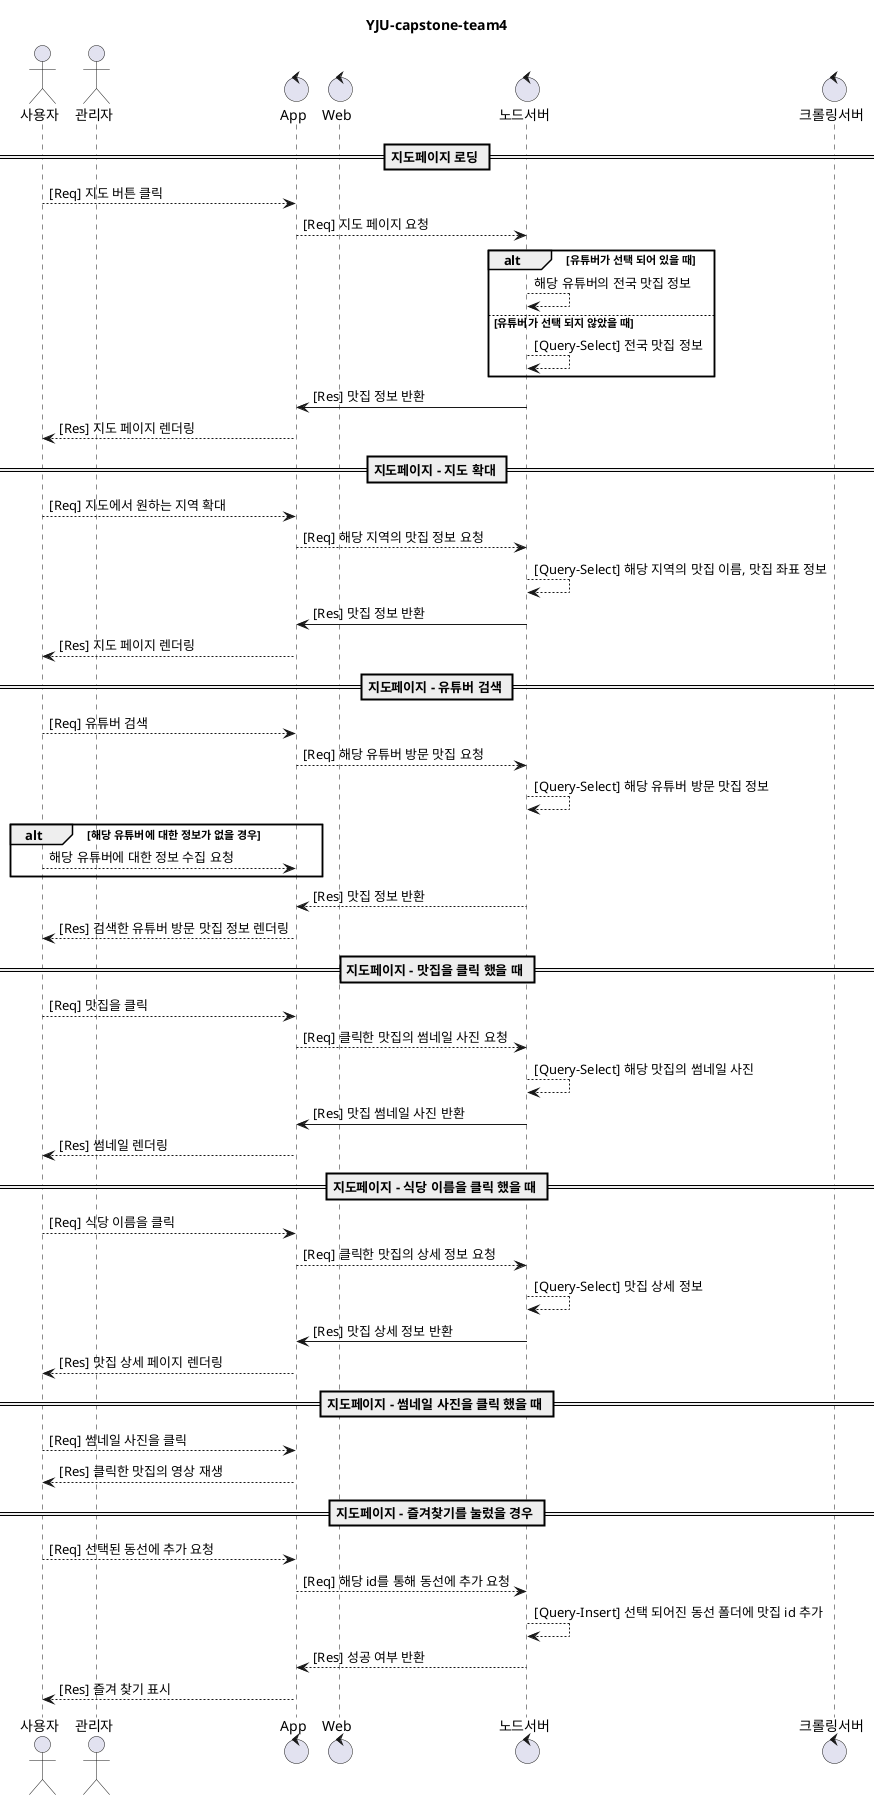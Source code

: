 지도 페이지
@startuml

title YJU-capstone-team4

actor 사용자 as User
actor 관리자 as Admin

control App
control Web
control 노드서버 as Node
control 크롤링서버 as Lamda

== 지도페이지 로딩 ==
User --> App : [Req] 지도 버튼 클릭
App --> Node : [Req] 지도 페이지 요청
    alt 유튜버가 선택 되어 있을 때
        Node --> Node : 해당 유튜버의 전국 맛집 정보
    else 유튜버가 선택 되지 않았을 때
        Node --> Node : [Query-Select] 전국 맛집 정보
    end
Node -> App : [Res] 맛집 정보 반환
App --> User : [Res] 지도 페이지 렌더링

== 지도페이지 - 지도 확대 ==
User --> App : [Req] 지도에서 원하는 지역 확대
App --> Node : [Req] 해당 지역의 맛집 정보 요청
    Node --> Node : [Query-Select] 해당 지역의 맛집 이름, 맛집 좌표 정보
Node -> App : [Res] 맛집 정보 반환
App --> User : [Res] 지도 페이지 렌더링

== 지도페이지 - 유튜버 검색 ==
User --> App : [Req] 유튜버 검색
App --> Node : [Req] 해당 유튜버 방문 맛집 요청
    Node --> Node : [Query-Select] 해당 유튜버 방문 맛집 정보
        alt 해당 유튜버에 대한 정보가 없을 경우
            User --> App : 해당 유튜버에 대한 정보 수집 요청
        end
Node --> App : [Res] 맛집 정보 반환
App --> User : [Res] 검색한 유튜버 방문 맛집 정보 렌더링


== 지도페이지 - 맛집을 클릭 했을 때 ==
User --> App : [Req] 맛집을 클릭
App --> Node : [Req] 클릭한 맛집의 썸네일 사진 요청
    Node --> Node : [Query-Select] 해당 맛집의 썸네일 사진
Node -> App : [Res] 맛집 썸네일 사진 반환
App --> User : [Res] 썸네일 렌더링

== 지도페이지 - 식당 이름을 클릭 했을 때 ==
User --> App : [Req] 식당 이름을 클릭
App --> Node : [Req] 클릭한 맛집의 상세 정보 요청
    Node --> Node : [Query-Select] 맛집 상세 정보
Node -> App : [Res] 맛집 상세 정보 반환
App --> User : [Res] 맛집 상세 페이지 렌더링

== 지도페이지 - 썸네일 사진을 클릭 했을 때 ==
User --> App : [Req] 썸네일 사진을 클릭
App --> User : [Res] 클릭한 맛집의 영상 재생

== 지도페이지 - 즐겨찾기를 눌렀을 경우 ==
User --> App : [Req] 선택된 동선에 추가 요청
App --> Node : [Req] 해당 id를 통해 동선에 추가 요청
    Node --> Node : [Query-Insert] 선택 되어진 동선 폴더에 맛집 id 추가
Node --> App : [Res] 성공 여부 반환
App --> User : [Res] 즐겨 찾기 표시

@enduml